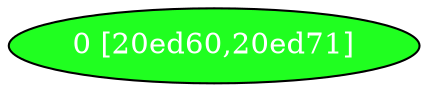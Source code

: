 diGraph libnss3{
	libnss3_0  [style=filled fillcolor="#20FF20" fontcolor="#ffffff" shape=oval label="0 [20ed60,20ed71]"]


}
